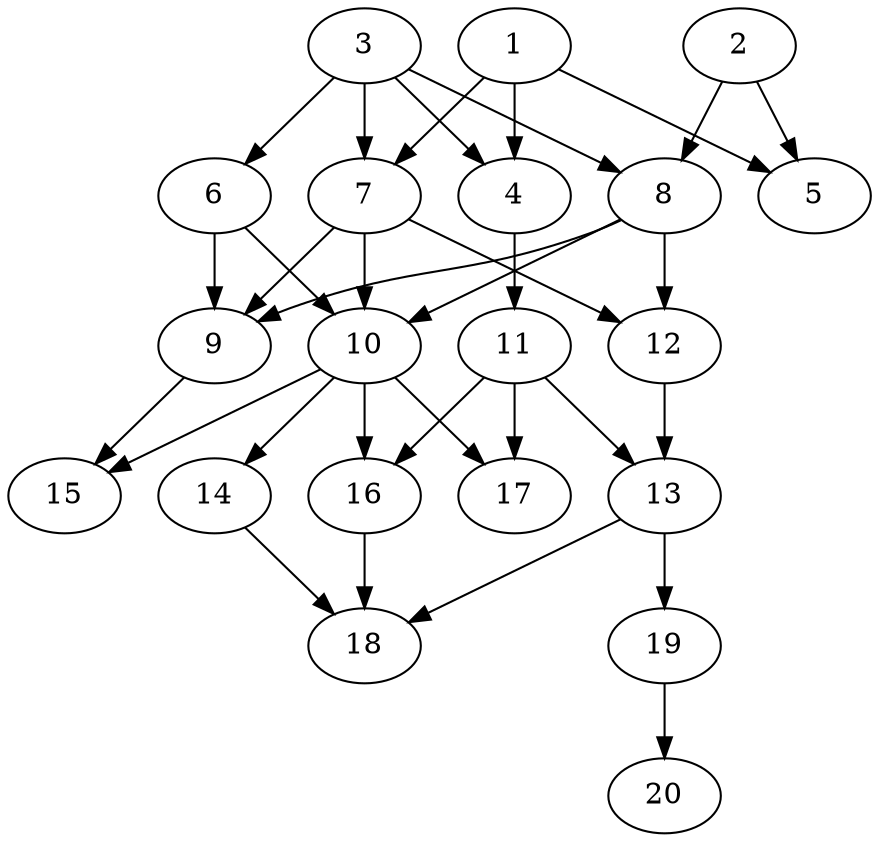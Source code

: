 // DAG automatically generated by daggen at Tue Jul 23 14:22:50 2019
// ./daggen --dot -n 20 --ccr 0.4 --fat 0.5 --regular 0.5 --density 0.6 --mindata 5242880 --maxdata 52428800 
digraph G {
  1 [size="17144320", alpha="0.08", expect_size="6857728"] 
  1 -> 4 [size ="6857728"]
  1 -> 5 [size ="6857728"]
  1 -> 7 [size ="6857728"]
  2 [size="95370240", alpha="0.06", expect_size="38148096"] 
  2 -> 5 [size ="38148096"]
  2 -> 8 [size ="38148096"]
  3 [size="73466880", alpha="0.07", expect_size="29386752"] 
  3 -> 4 [size ="29386752"]
  3 -> 6 [size ="29386752"]
  3 -> 7 [size ="29386752"]
  3 -> 8 [size ="29386752"]
  4 [size="96010240", alpha="0.02", expect_size="38404096"] 
  4 -> 11 [size ="38404096"]
  5 [size="117406720", alpha="0.05", expect_size="46962688"] 
  6 [size="128552960", alpha="0.13", expect_size="51421184"] 
  6 -> 9 [size ="51421184"]
  6 -> 10 [size ="51421184"]
  7 [size="48437760", alpha="0.05", expect_size="19375104"] 
  7 -> 9 [size ="19375104"]
  7 -> 10 [size ="19375104"]
  7 -> 12 [size ="19375104"]
  8 [size="33743360", alpha="0.16", expect_size="13497344"] 
  8 -> 9 [size ="13497344"]
  8 -> 10 [size ="13497344"]
  8 -> 12 [size ="13497344"]
  9 [size="107645440", alpha="0.11", expect_size="43058176"] 
  9 -> 15 [size ="43058176"]
  10 [size="74490880", alpha="0.12", expect_size="29796352"] 
  10 -> 14 [size ="29796352"]
  10 -> 15 [size ="29796352"]
  10 -> 16 [size ="29796352"]
  10 -> 17 [size ="29796352"]
  11 [size="113446400", alpha="0.15", expect_size="45378560"] 
  11 -> 13 [size ="45378560"]
  11 -> 16 [size ="45378560"]
  11 -> 17 [size ="45378560"]
  12 [size="43645440", alpha="0.15", expect_size="17458176"] 
  12 -> 13 [size ="17458176"]
  13 [size="81756160", alpha="0.13", expect_size="32702464"] 
  13 -> 18 [size ="32702464"]
  13 -> 19 [size ="32702464"]
  14 [size="124505600", alpha="0.01", expect_size="49802240"] 
  14 -> 18 [size ="49802240"]
  15 [size="16199680", alpha="0.08", expect_size="6479872"] 
  16 [size="46676480", alpha="0.07", expect_size="18670592"] 
  16 -> 18 [size ="18670592"]
  17 [size="120906240", alpha="0.12", expect_size="48362496"] 
  18 [size="30131200", alpha="0.14", expect_size="12052480"] 
  19 [size="123901440", alpha="0.03", expect_size="49560576"] 
  19 -> 20 [size ="49560576"]
  20 [size="72371200", alpha="0.09", expect_size="28948480"] 
}
